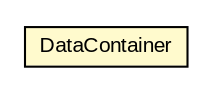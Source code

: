#!/usr/local/bin/dot
#
# Class diagram 
# Generated by UMLGraph version R5_6-24-gf6e263 (http://www.umlgraph.org/)
#

digraph G {
	edge [fontname="arial",fontsize=10,labelfontname="arial",labelfontsize=10];
	node [fontname="arial",fontsize=10,shape=plaintext];
	nodesep=0.25;
	ranksep=0.5;
	// org.osmdroid.samplefragments.data.SampleItemizedOverlayMultiClick.DataContainer
	c258072 [label=<<table title="org.osmdroid.samplefragments.data.SampleItemizedOverlayMultiClick.DataContainer" border="0" cellborder="1" cellspacing="0" cellpadding="2" port="p" bgcolor="lemonChiffon" href="./SampleItemizedOverlayMultiClick.DataContainer.html">
		<tr><td><table border="0" cellspacing="0" cellpadding="1">
<tr><td align="center" balign="center"> DataContainer </td></tr>
		</table></td></tr>
		</table>>, URL="./SampleItemizedOverlayMultiClick.DataContainer.html", fontname="arial", fontcolor="black", fontsize=10.0];
}

